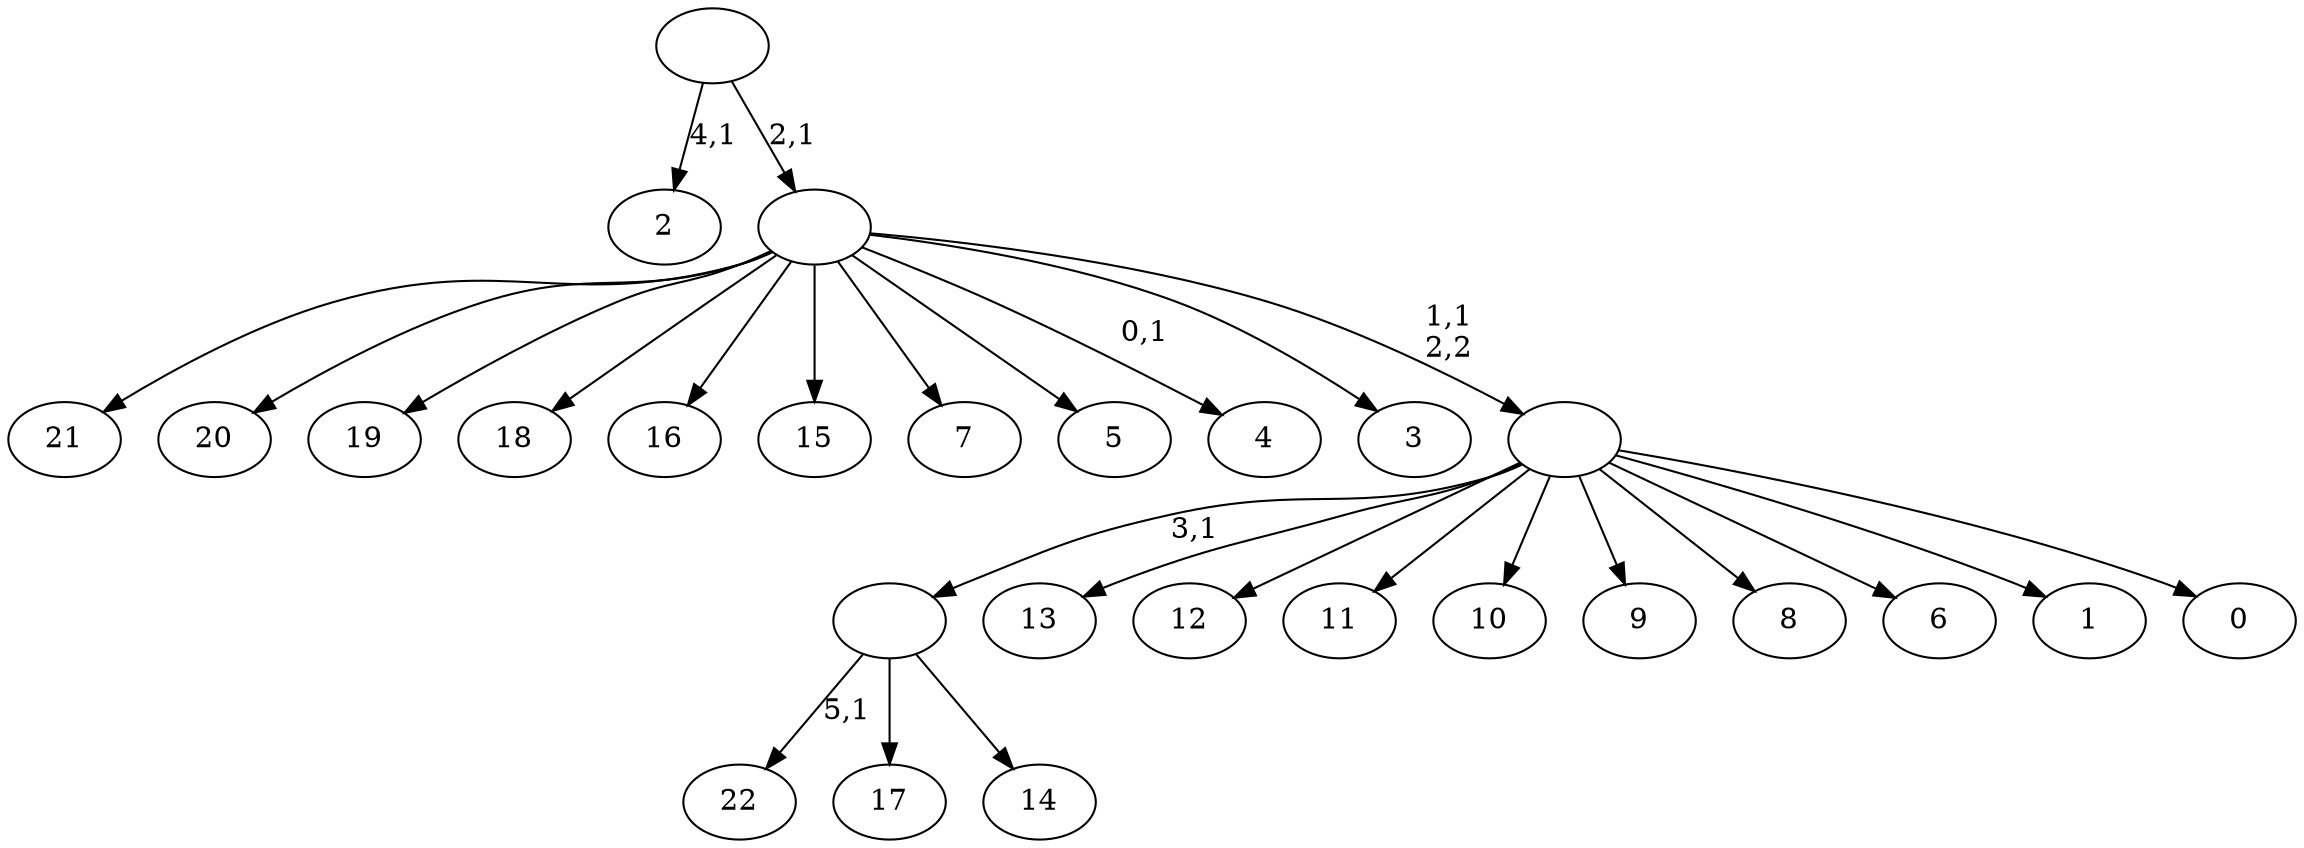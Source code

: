 digraph T {
	29 [label="22"]
	27 [label="21"]
	26 [label="20"]
	25 [label="19"]
	24 [label="18"]
	23 [label="17"]
	22 [label="16"]
	21 [label="15"]
	20 [label="14"]
	19 [label=""]
	18 [label="13"]
	17 [label="12"]
	16 [label="11"]
	15 [label="10"]
	14 [label="9"]
	13 [label="8"]
	12 [label="7"]
	11 [label="6"]
	10 [label="5"]
	9 [label="4"]
	7 [label="3"]
	6 [label="2"]
	4 [label="1"]
	3 [label="0"]
	2 [label=""]
	1 [label=""]
	0 [label=""]
	19 -> 29 [label="5,1"]
	19 -> 23 [label=""]
	19 -> 20 [label=""]
	2 -> 19 [label="3,1"]
	2 -> 18 [label=""]
	2 -> 17 [label=""]
	2 -> 16 [label=""]
	2 -> 15 [label=""]
	2 -> 14 [label=""]
	2 -> 13 [label=""]
	2 -> 11 [label=""]
	2 -> 4 [label=""]
	2 -> 3 [label=""]
	1 -> 9 [label="0,1"]
	1 -> 27 [label=""]
	1 -> 26 [label=""]
	1 -> 25 [label=""]
	1 -> 24 [label=""]
	1 -> 22 [label=""]
	1 -> 21 [label=""]
	1 -> 12 [label=""]
	1 -> 10 [label=""]
	1 -> 7 [label=""]
	1 -> 2 [label="1,1\n2,2"]
	0 -> 6 [label="4,1"]
	0 -> 1 [label="2,1"]
}
